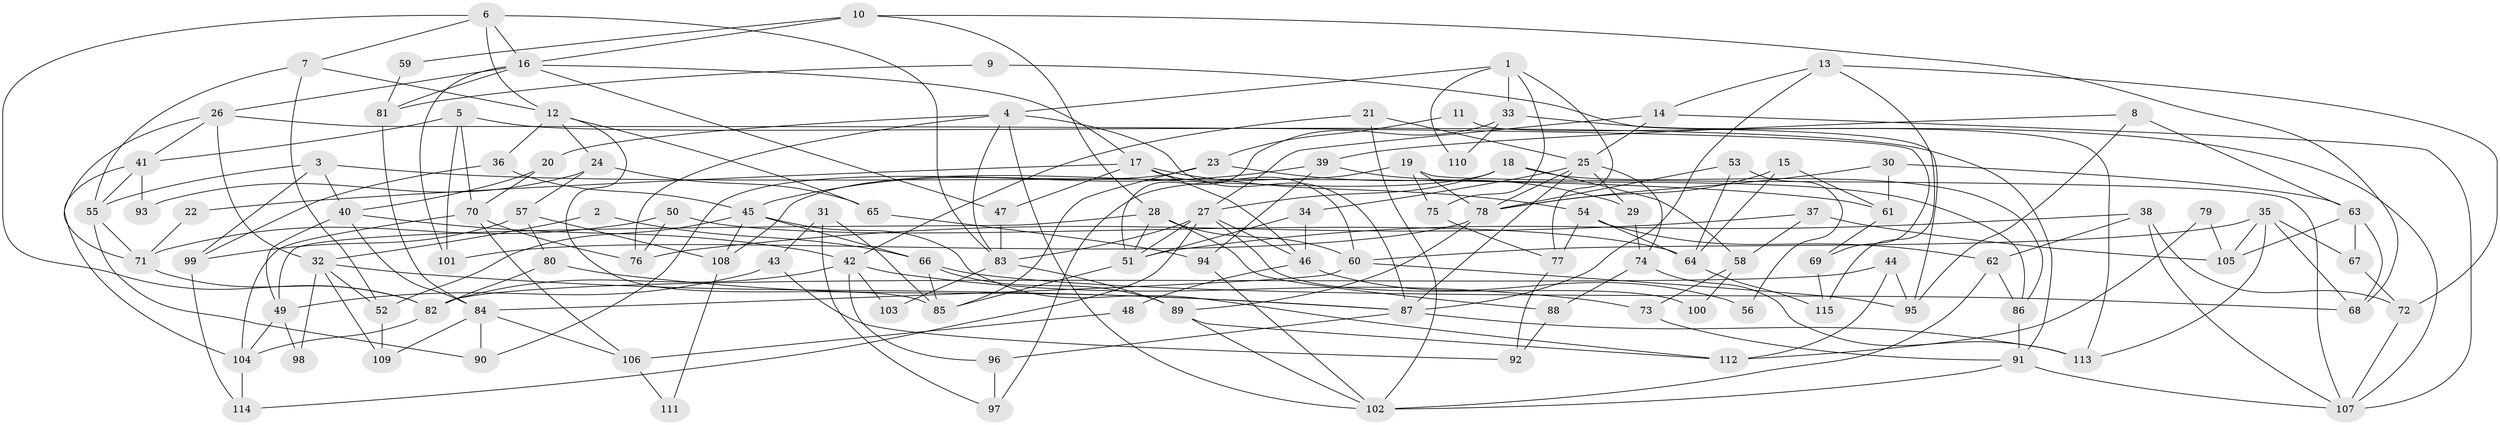 // Generated by graph-tools (version 1.1) at 2025/26/03/09/25 03:26:14]
// undirected, 115 vertices, 230 edges
graph export_dot {
graph [start="1"]
  node [color=gray90,style=filled];
  1;
  2;
  3;
  4;
  5;
  6;
  7;
  8;
  9;
  10;
  11;
  12;
  13;
  14;
  15;
  16;
  17;
  18;
  19;
  20;
  21;
  22;
  23;
  24;
  25;
  26;
  27;
  28;
  29;
  30;
  31;
  32;
  33;
  34;
  35;
  36;
  37;
  38;
  39;
  40;
  41;
  42;
  43;
  44;
  45;
  46;
  47;
  48;
  49;
  50;
  51;
  52;
  53;
  54;
  55;
  56;
  57;
  58;
  59;
  60;
  61;
  62;
  63;
  64;
  65;
  66;
  67;
  68;
  69;
  70;
  71;
  72;
  73;
  74;
  75;
  76;
  77;
  78;
  79;
  80;
  81;
  82;
  83;
  84;
  85;
  86;
  87;
  88;
  89;
  90;
  91;
  92;
  93;
  94;
  95;
  96;
  97;
  98;
  99;
  100;
  101;
  102;
  103;
  104;
  105;
  106;
  107;
  108;
  109;
  110;
  111;
  112;
  113;
  114;
  115;
  1 -- 33;
  1 -- 4;
  1 -- 75;
  1 -- 77;
  1 -- 110;
  2 -- 32;
  2 -- 66;
  3 -- 99;
  3 -- 61;
  3 -- 40;
  3 -- 55;
  4 -- 87;
  4 -- 102;
  4 -- 20;
  4 -- 76;
  4 -- 83;
  5 -- 91;
  5 -- 41;
  5 -- 70;
  5 -- 101;
  6 -- 16;
  6 -- 12;
  6 -- 7;
  6 -- 82;
  6 -- 83;
  7 -- 52;
  7 -- 12;
  7 -- 55;
  8 -- 39;
  8 -- 63;
  8 -- 95;
  9 -- 95;
  9 -- 81;
  10 -- 16;
  10 -- 28;
  10 -- 59;
  10 -- 68;
  11 -- 113;
  11 -- 23;
  12 -- 65;
  12 -- 24;
  12 -- 36;
  12 -- 85;
  13 -- 14;
  13 -- 72;
  13 -- 87;
  13 -- 115;
  14 -- 25;
  14 -- 27;
  14 -- 107;
  15 -- 64;
  15 -- 78;
  15 -- 61;
  16 -- 26;
  16 -- 17;
  16 -- 47;
  16 -- 81;
  16 -- 101;
  17 -- 47;
  17 -- 46;
  17 -- 22;
  17 -- 54;
  17 -- 60;
  18 -- 108;
  18 -- 58;
  18 -- 27;
  18 -- 86;
  19 -- 78;
  19 -- 75;
  19 -- 97;
  19 -- 107;
  20 -- 40;
  20 -- 70;
  21 -- 25;
  21 -- 42;
  21 -- 102;
  22 -- 71;
  23 -- 29;
  23 -- 90;
  23 -- 85;
  24 -- 57;
  24 -- 65;
  24 -- 93;
  25 -- 78;
  25 -- 87;
  25 -- 29;
  25 -- 34;
  25 -- 74;
  26 -- 71;
  26 -- 41;
  26 -- 32;
  26 -- 69;
  27 -- 83;
  27 -- 46;
  27 -- 51;
  27 -- 100;
  27 -- 114;
  28 -- 60;
  28 -- 51;
  28 -- 49;
  28 -- 88;
  29 -- 74;
  30 -- 61;
  30 -- 78;
  30 -- 63;
  31 -- 43;
  31 -- 85;
  31 -- 97;
  32 -- 109;
  32 -- 52;
  32 -- 87;
  32 -- 98;
  33 -- 107;
  33 -- 51;
  33 -- 110;
  34 -- 51;
  34 -- 46;
  35 -- 67;
  35 -- 68;
  35 -- 60;
  35 -- 105;
  35 -- 113;
  36 -- 45;
  36 -- 99;
  37 -- 105;
  37 -- 76;
  37 -- 58;
  38 -- 51;
  38 -- 107;
  38 -- 62;
  38 -- 72;
  39 -- 45;
  39 -- 86;
  39 -- 94;
  40 -- 42;
  40 -- 49;
  40 -- 84;
  41 -- 55;
  41 -- 104;
  41 -- 93;
  42 -- 96;
  42 -- 82;
  42 -- 73;
  42 -- 103;
  43 -- 92;
  43 -- 49;
  44 -- 82;
  44 -- 95;
  44 -- 112;
  45 -- 112;
  45 -- 66;
  45 -- 52;
  45 -- 108;
  46 -- 48;
  46 -- 56;
  47 -- 83;
  48 -- 106;
  49 -- 98;
  49 -- 104;
  50 -- 71;
  50 -- 76;
  50 -- 64;
  51 -- 85;
  52 -- 109;
  53 -- 64;
  53 -- 78;
  53 -- 56;
  54 -- 62;
  54 -- 64;
  54 -- 77;
  55 -- 71;
  55 -- 90;
  57 -- 80;
  57 -- 99;
  57 -- 108;
  58 -- 73;
  58 -- 100;
  59 -- 81;
  60 -- 84;
  60 -- 95;
  61 -- 69;
  62 -- 86;
  62 -- 102;
  63 -- 68;
  63 -- 67;
  63 -- 105;
  64 -- 115;
  65 -- 94;
  66 -- 89;
  66 -- 85;
  66 -- 68;
  67 -- 72;
  69 -- 115;
  70 -- 76;
  70 -- 104;
  70 -- 106;
  71 -- 82;
  72 -- 107;
  73 -- 91;
  74 -- 113;
  74 -- 88;
  75 -- 77;
  77 -- 92;
  78 -- 101;
  78 -- 89;
  79 -- 105;
  79 -- 112;
  80 -- 82;
  80 -- 87;
  81 -- 84;
  82 -- 104;
  83 -- 89;
  83 -- 103;
  84 -- 90;
  84 -- 106;
  84 -- 109;
  86 -- 91;
  87 -- 96;
  87 -- 113;
  88 -- 92;
  89 -- 102;
  89 -- 112;
  91 -- 102;
  91 -- 107;
  94 -- 102;
  96 -- 97;
  99 -- 114;
  104 -- 114;
  106 -- 111;
  108 -- 111;
}
